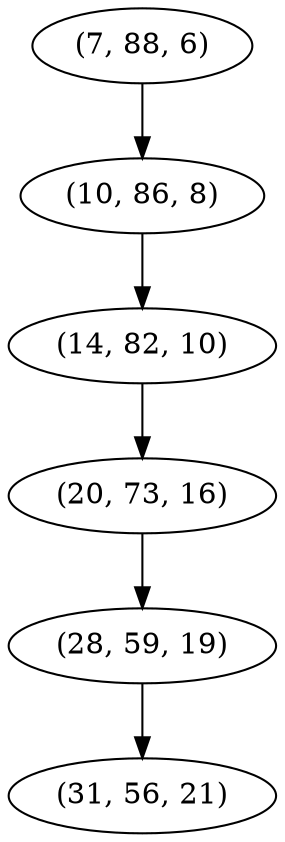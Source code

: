 digraph tree {
    "(7, 88, 6)";
    "(10, 86, 8)";
    "(14, 82, 10)";
    "(20, 73, 16)";
    "(28, 59, 19)";
    "(31, 56, 21)";
    "(7, 88, 6)" -> "(10, 86, 8)";
    "(10, 86, 8)" -> "(14, 82, 10)";
    "(14, 82, 10)" -> "(20, 73, 16)";
    "(20, 73, 16)" -> "(28, 59, 19)";
    "(28, 59, 19)" -> "(31, 56, 21)";
}
